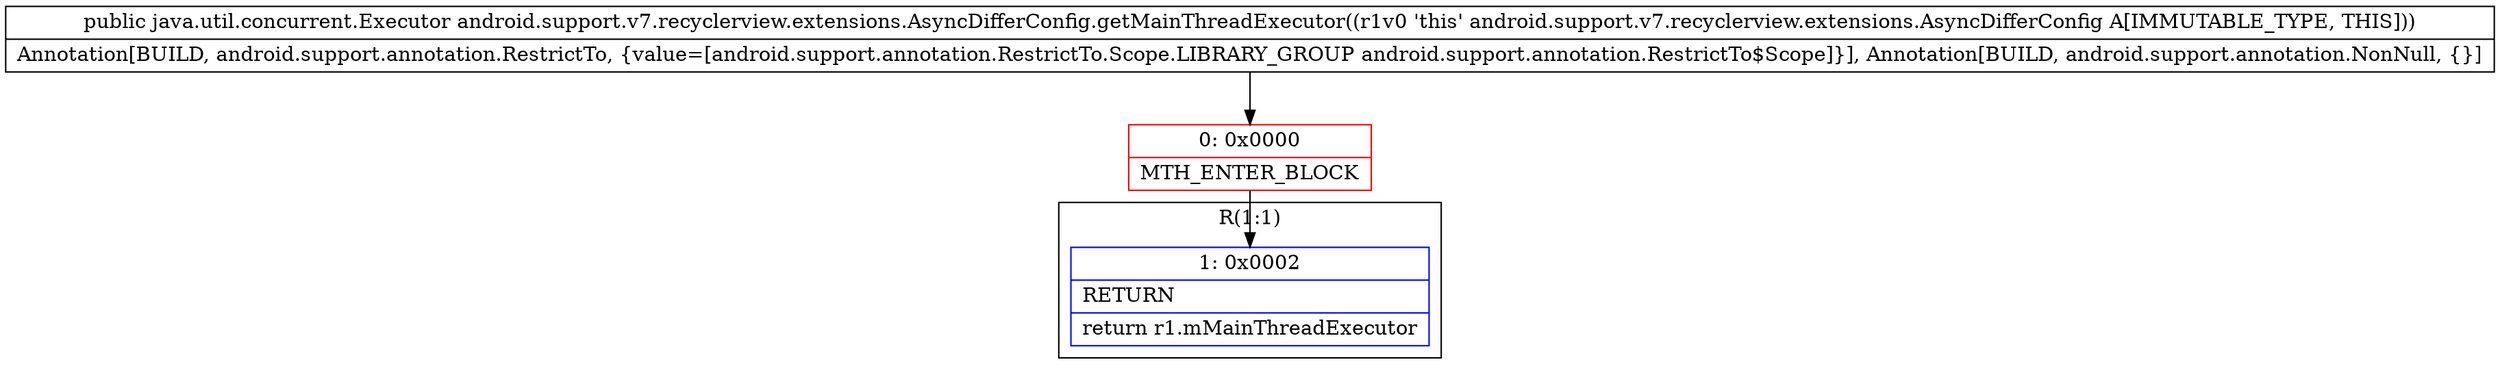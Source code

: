 digraph "CFG forandroid.support.v7.recyclerview.extensions.AsyncDifferConfig.getMainThreadExecutor()Ljava\/util\/concurrent\/Executor;" {
subgraph cluster_Region_347477563 {
label = "R(1:1)";
node [shape=record,color=blue];
Node_1 [shape=record,label="{1\:\ 0x0002|RETURN\l|return r1.mMainThreadExecutor\l}"];
}
Node_0 [shape=record,color=red,label="{0\:\ 0x0000|MTH_ENTER_BLOCK\l}"];
MethodNode[shape=record,label="{public java.util.concurrent.Executor android.support.v7.recyclerview.extensions.AsyncDifferConfig.getMainThreadExecutor((r1v0 'this' android.support.v7.recyclerview.extensions.AsyncDifferConfig A[IMMUTABLE_TYPE, THIS]))  | Annotation[BUILD, android.support.annotation.RestrictTo, \{value=[android.support.annotation.RestrictTo.Scope.LIBRARY_GROUP android.support.annotation.RestrictTo$Scope]\}], Annotation[BUILD, android.support.annotation.NonNull, \{\}]\l}"];
MethodNode -> Node_0;
Node_0 -> Node_1;
}

